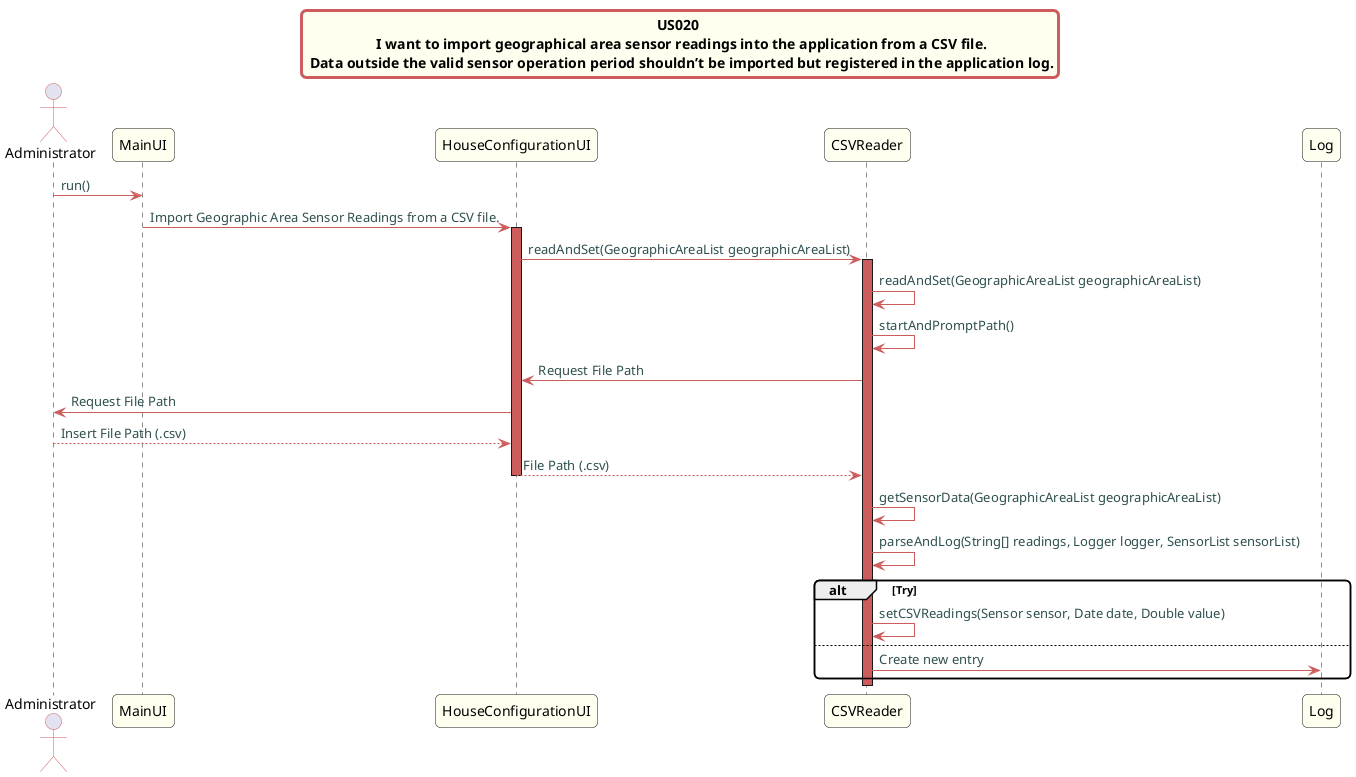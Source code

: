 @startuml

skinparam titleBorderRoundCorner 10
skinparam titleBorderThickness 3
skinparam titleBorderColor indianred
skinparam titleBackgroundColor ivory
skinparam FontName quicksand

skinparam actor {
 	BorderColor indianred
 	}

 skinparam sequence {
 	LifeLineBackgroundColor indianred
 	ParticipantBackgroundColor ivory
 }

 skinparam roundcorner 10

 skinparam component {
   arrowThickness 1
   ArrowFontName Verdana
   ArrowColor indianred
   ArrowFontColor darkslategrey
 }
title US020 \n  I want to import geographical area sensor readings into the application from a CSV file. \n Data outside the valid sensor operation period shouldn’t be imported but registered in the application log.


actor Administrator
Administrator -> MainUI:run()

MainUI -> HouseConfigurationUI: Import Geographic Area Sensor Readings from a CSV file.
activate HouseConfigurationUI
HouseConfigurationUI -> CSVReader: readAndSet(GeographicAreaList geographicAreaList)
activate CSVReader
CSVReader -> CSVReader: readAndSet(GeographicAreaList geographicAreaList)
CSVReader -> CSVReader: startAndPromptPath()
CSVReader -> HouseConfigurationUI: Request File Path
HouseConfigurationUI -> Administrator: Request File Path
Administrator --> HouseConfigurationUI: Insert File Path (.csv)
HouseConfigurationUI --> CSVReader: File Path (.csv)
deactivate HouseConfigurationUI


CSVReader -> CSVReader: getSensorData(GeographicAreaList geographicAreaList)
CSVReader -> CSVReader: parseAndLog(String[] readings, Logger logger, SensorList sensorList)
alt Try
CSVReader -> CSVReader: setCSVReadings(Sensor sensor, Date date, Double value)
else
CSVReader -> Log: Create new entry

end
deactivate CSVReader
@enduml